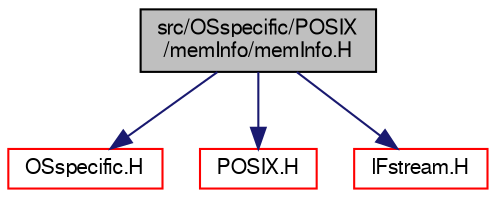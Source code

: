 digraph "src/OSspecific/POSIX/memInfo/memInfo.H"
{
  bgcolor="transparent";
  edge [fontname="FreeSans",fontsize="10",labelfontname="FreeSans",labelfontsize="10"];
  node [fontname="FreeSans",fontsize="10",shape=record];
  Node0 [label="src/OSspecific/POSIX\l/memInfo/memInfo.H",height=0.2,width=0.4,color="black", fillcolor="grey75", style="filled", fontcolor="black"];
  Node0 -> Node1 [color="midnightblue",fontsize="10",style="solid",fontname="FreeSans"];
  Node1 [label="OSspecific.H",height=0.2,width=0.4,color="red",URL="$a10370.html",tooltip="Functions used by OpenFOAM that are specific to POSIX compliant operating systems and need to be repl..."];
  Node0 -> Node52 [color="midnightblue",fontsize="10",style="solid",fontname="FreeSans"];
  Node52 [label="POSIX.H",height=0.2,width=0.4,color="red",URL="$a12917.html"];
  Node0 -> Node57 [color="midnightblue",fontsize="10",style="solid",fontname="FreeSans"];
  Node57 [label="IFstream.H",height=0.2,width=0.4,color="red",URL="$a09059.html"];
}
